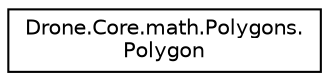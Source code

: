 digraph "Graphical Class Hierarchy"
{
  edge [fontname="Helvetica",fontsize="10",labelfontname="Helvetica",labelfontsize="10"];
  node [fontname="Helvetica",fontsize="10",shape=record];
  rankdir="LR";
  Node1 [label="Drone.Core.math.Polygons.\lPolygon",height=0.2,width=0.4,color="black", fillcolor="white", style="filled",URL="$d0/dcd/class_drone_1_1_core_1_1math_1_1_polygons_1_1_polygon.html"];
}
